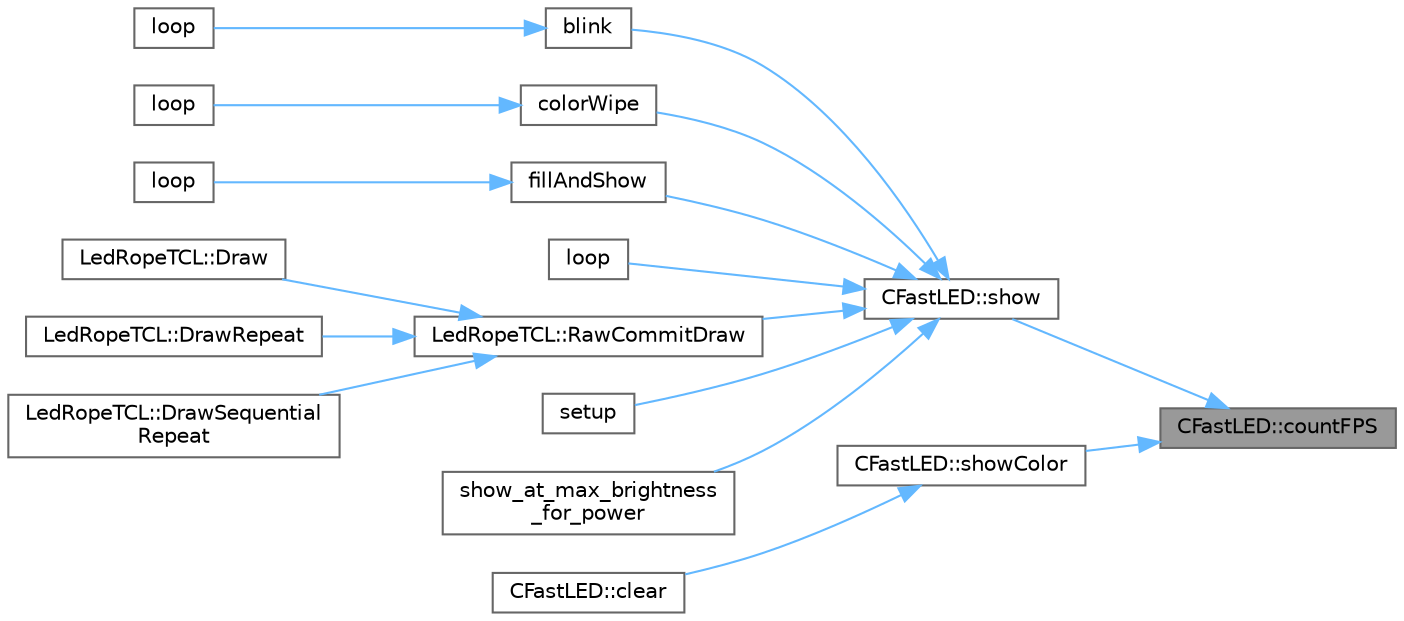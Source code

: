 digraph "CFastLED::countFPS"
{
 // LATEX_PDF_SIZE
  bgcolor="transparent";
  edge [fontname=Helvetica,fontsize=10,labelfontname=Helvetica,labelfontsize=10];
  node [fontname=Helvetica,fontsize=10,shape=box,height=0.2,width=0.4];
  rankdir="RL";
  Node1 [id="Node000001",label="CFastLED::countFPS",height=0.2,width=0.4,color="gray40", fillcolor="grey60", style="filled", fontcolor="black",tooltip="For debugging, this will keep track of time between calls to countFPS()."];
  Node1 -> Node2 [id="edge1_Node000001_Node000002",dir="back",color="steelblue1",style="solid",tooltip=" "];
  Node2 [id="Node000002",label="CFastLED::show",height=0.2,width=0.4,color="grey40", fillcolor="white", style="filled",URL="$dd/dbb/class_c_fast_l_e_d.html#a83afdd1e2a21f33ac4f8d2610d6e331b",tooltip="Update all our controllers with the current led colors, using the passed in brightness."];
  Node2 -> Node3 [id="edge2_Node000002_Node000003",dir="back",color="steelblue1",style="solid",tooltip=" "];
  Node3 [id="Node000003",label="blink",height=0.2,width=0.4,color="grey40", fillcolor="white", style="filled",URL="$d5/d4d/_blink_parallel_8ino.html#a29584c4a240c144644e81dfab0090635",tooltip=" "];
  Node3 -> Node4 [id="edge3_Node000003_Node000004",dir="back",color="steelblue1",style="solid",tooltip=" "];
  Node4 [id="Node000004",label="loop",height=0.2,width=0.4,color="grey40", fillcolor="white", style="filled",URL="$d5/d4d/_blink_parallel_8ino.html#afe461d27b9c48d5921c00d521181f12f",tooltip=" "];
  Node2 -> Node5 [id="edge4_Node000002_Node000005",dir="back",color="steelblue1",style="solid",tooltip=" "];
  Node5 [id="Node000005",label="colorWipe",height=0.2,width=0.4,color="grey40", fillcolor="white", style="filled",URL="$d5/db2/_octo_w_s2811_8ino.html#a87dad6cde22368918813bc56504b0dee",tooltip=" "];
  Node5 -> Node6 [id="edge5_Node000005_Node000006",dir="back",color="steelblue1",style="solid",tooltip=" "];
  Node6 [id="Node000006",label="loop",height=0.2,width=0.4,color="grey40", fillcolor="white", style="filled",URL="$d5/db2/_octo_w_s2811_8ino.html#afe461d27b9c48d5921c00d521181f12f",tooltip=" "];
  Node2 -> Node7 [id="edge6_Node000002_Node000007",dir="back",color="steelblue1",style="solid",tooltip=" "];
  Node7 [id="Node000007",label="fillAndShow",height=0.2,width=0.4,color="grey40", fillcolor="white", style="filled",URL="$d1/d3a/_r_g_b_w_emulated_8ino.html#a7786953e7de2513a3589a490e1e3355a",tooltip=" "];
  Node7 -> Node8 [id="edge7_Node000007_Node000008",dir="back",color="steelblue1",style="solid",tooltip=" "];
  Node8 [id="Node000008",label="loop",height=0.2,width=0.4,color="grey40", fillcolor="white", style="filled",URL="$d1/d3a/_r_g_b_w_emulated_8ino.html#afe461d27b9c48d5921c00d521181f12f",tooltip=" "];
  Node2 -> Node9 [id="edge8_Node000002_Node000009",dir="back",color="steelblue1",style="solid",tooltip=" "];
  Node9 [id="Node000009",label="loop",height=0.2,width=0.4,color="grey40", fillcolor="white", style="filled",URL="$d1/d75/_apa102_h_d_8ino.html#afe461d27b9c48d5921c00d521181f12f",tooltip=" "];
  Node2 -> Node10 [id="edge9_Node000002_Node000010",dir="back",color="steelblue1",style="solid",tooltip=" "];
  Node10 [id="Node000010",label="LedRopeTCL::RawCommitDraw",height=0.2,width=0.4,color="grey40", fillcolor="white", style="filled",URL="$d4/df6/class_led_rope_t_c_l.html#a2c5c772faf24596d5be70d96581e7454",tooltip=" "];
  Node10 -> Node11 [id="edge10_Node000010_Node000011",dir="back",color="steelblue1",style="solid",tooltip=" "];
  Node11 [id="Node000011",label="LedRopeTCL::Draw",height=0.2,width=0.4,color="grey40", fillcolor="white", style="filled",URL="$d4/df6/class_led_rope_t_c_l.html#a842cac2350fad4c68d21d232f6a8a4c0",tooltip=" "];
  Node10 -> Node12 [id="edge11_Node000010_Node000012",dir="back",color="steelblue1",style="solid",tooltip=" "];
  Node12 [id="Node000012",label="LedRopeTCL::DrawRepeat",height=0.2,width=0.4,color="grey40", fillcolor="white", style="filled",URL="$d4/df6/class_led_rope_t_c_l.html#af19abbbe43110da5fd09c169d9ab9307",tooltip=" "];
  Node10 -> Node13 [id="edge12_Node000010_Node000013",dir="back",color="steelblue1",style="solid",tooltip=" "];
  Node13 [id="Node000013",label="LedRopeTCL::DrawSequential\lRepeat",height=0.2,width=0.4,color="grey40", fillcolor="white", style="filled",URL="$d4/df6/class_led_rope_t_c_l.html#a90f6e3d74b585d37be799107d77421c8",tooltip=" "];
  Node2 -> Node14 [id="edge13_Node000002_Node000014",dir="back",color="steelblue1",style="solid",tooltip=" "];
  Node14 [id="Node000014",label="setup",height=0.2,width=0.4,color="grey40", fillcolor="white", style="filled",URL="$d1/ddb/_chromancer_8ino.html#a4fc01d736fe50cf5b977f755b675f11d",tooltip=" "];
  Node2 -> Node15 [id="edge14_Node000002_Node000015",dir="back",color="steelblue1",style="solid",tooltip=" "];
  Node15 [id="Node000015",label="show_at_max_brightness\l_for_power",height=0.2,width=0.4,color="grey40", fillcolor="white", style="filled",URL="$d3/d1d/group___power.html#ga510b6ca1ea6da7f0f89dcf353f19ffde",tooltip="Similar to CFastLED::show(), but pre-adjusts brightness to keep below the power threshold."];
  Node1 -> Node16 [id="edge15_Node000001_Node000016",dir="back",color="steelblue1",style="solid",tooltip=" "];
  Node16 [id="Node000016",label="CFastLED::showColor",height=0.2,width=0.4,color="grey40", fillcolor="white", style="filled",URL="$dd/dbb/class_c_fast_l_e_d.html#a7315b060d295bad5fbd32e50eaaf02b0",tooltip="Set all leds on all controllers to the given color/scale."];
  Node16 -> Node17 [id="edge16_Node000016_Node000017",dir="back",color="steelblue1",style="solid",tooltip=" "];
  Node17 [id="Node000017",label="CFastLED::clear",height=0.2,width=0.4,color="grey40", fillcolor="white", style="filled",URL="$dd/dbb/class_c_fast_l_e_d.html#aeb7bd3e8f2dbced6284a2182191d5fcb",tooltip="Clear the leds, wiping the local array of data."];
}
